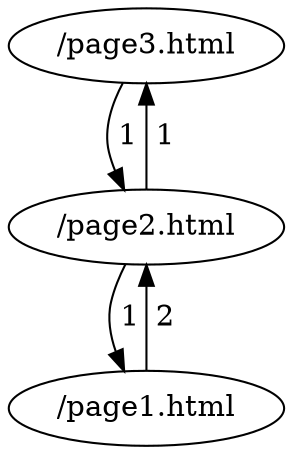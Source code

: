 digraph {
node0 [label="/page3.html"];
node1 [label="/page1.html"];
node2 [label="/page2.html"];
node2 -> node0 [label=" 1"];
node2 -> node1 [label=" 1"];
node0 -> node2 [label=" 1"];
node1 -> node2 [label=" 2"];
}
